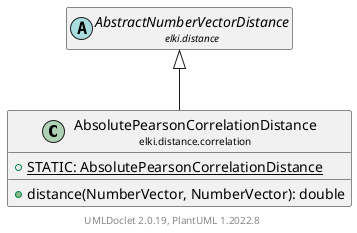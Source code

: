 @startuml
    remove .*\.(Instance|Par|Parameterizer|Factory)$
    set namespaceSeparator none
    hide empty fields
    hide empty methods

    class "<size:14>AbsolutePearsonCorrelationDistance\n<size:10>elki.distance.correlation" as elki.distance.correlation.AbsolutePearsonCorrelationDistance [[AbsolutePearsonCorrelationDistance.html]] {
        {static} +STATIC: AbsolutePearsonCorrelationDistance
        +distance(NumberVector, NumberVector): double
    }

    abstract class "<size:14>AbstractNumberVectorDistance\n<size:10>elki.distance" as elki.distance.AbstractNumberVectorDistance [[../AbstractNumberVectorDistance.html]]
    class "<size:14>AbsolutePearsonCorrelationDistance.Par\n<size:10>elki.distance.correlation" as elki.distance.correlation.AbsolutePearsonCorrelationDistance.Par [[AbsolutePearsonCorrelationDistance.Par.html]]

    elki.distance.AbstractNumberVectorDistance <|-- elki.distance.correlation.AbsolutePearsonCorrelationDistance
    elki.distance.correlation.AbsolutePearsonCorrelationDistance +-- elki.distance.correlation.AbsolutePearsonCorrelationDistance.Par

    center footer UMLDoclet 2.0.19, PlantUML 1.2022.8
@enduml
